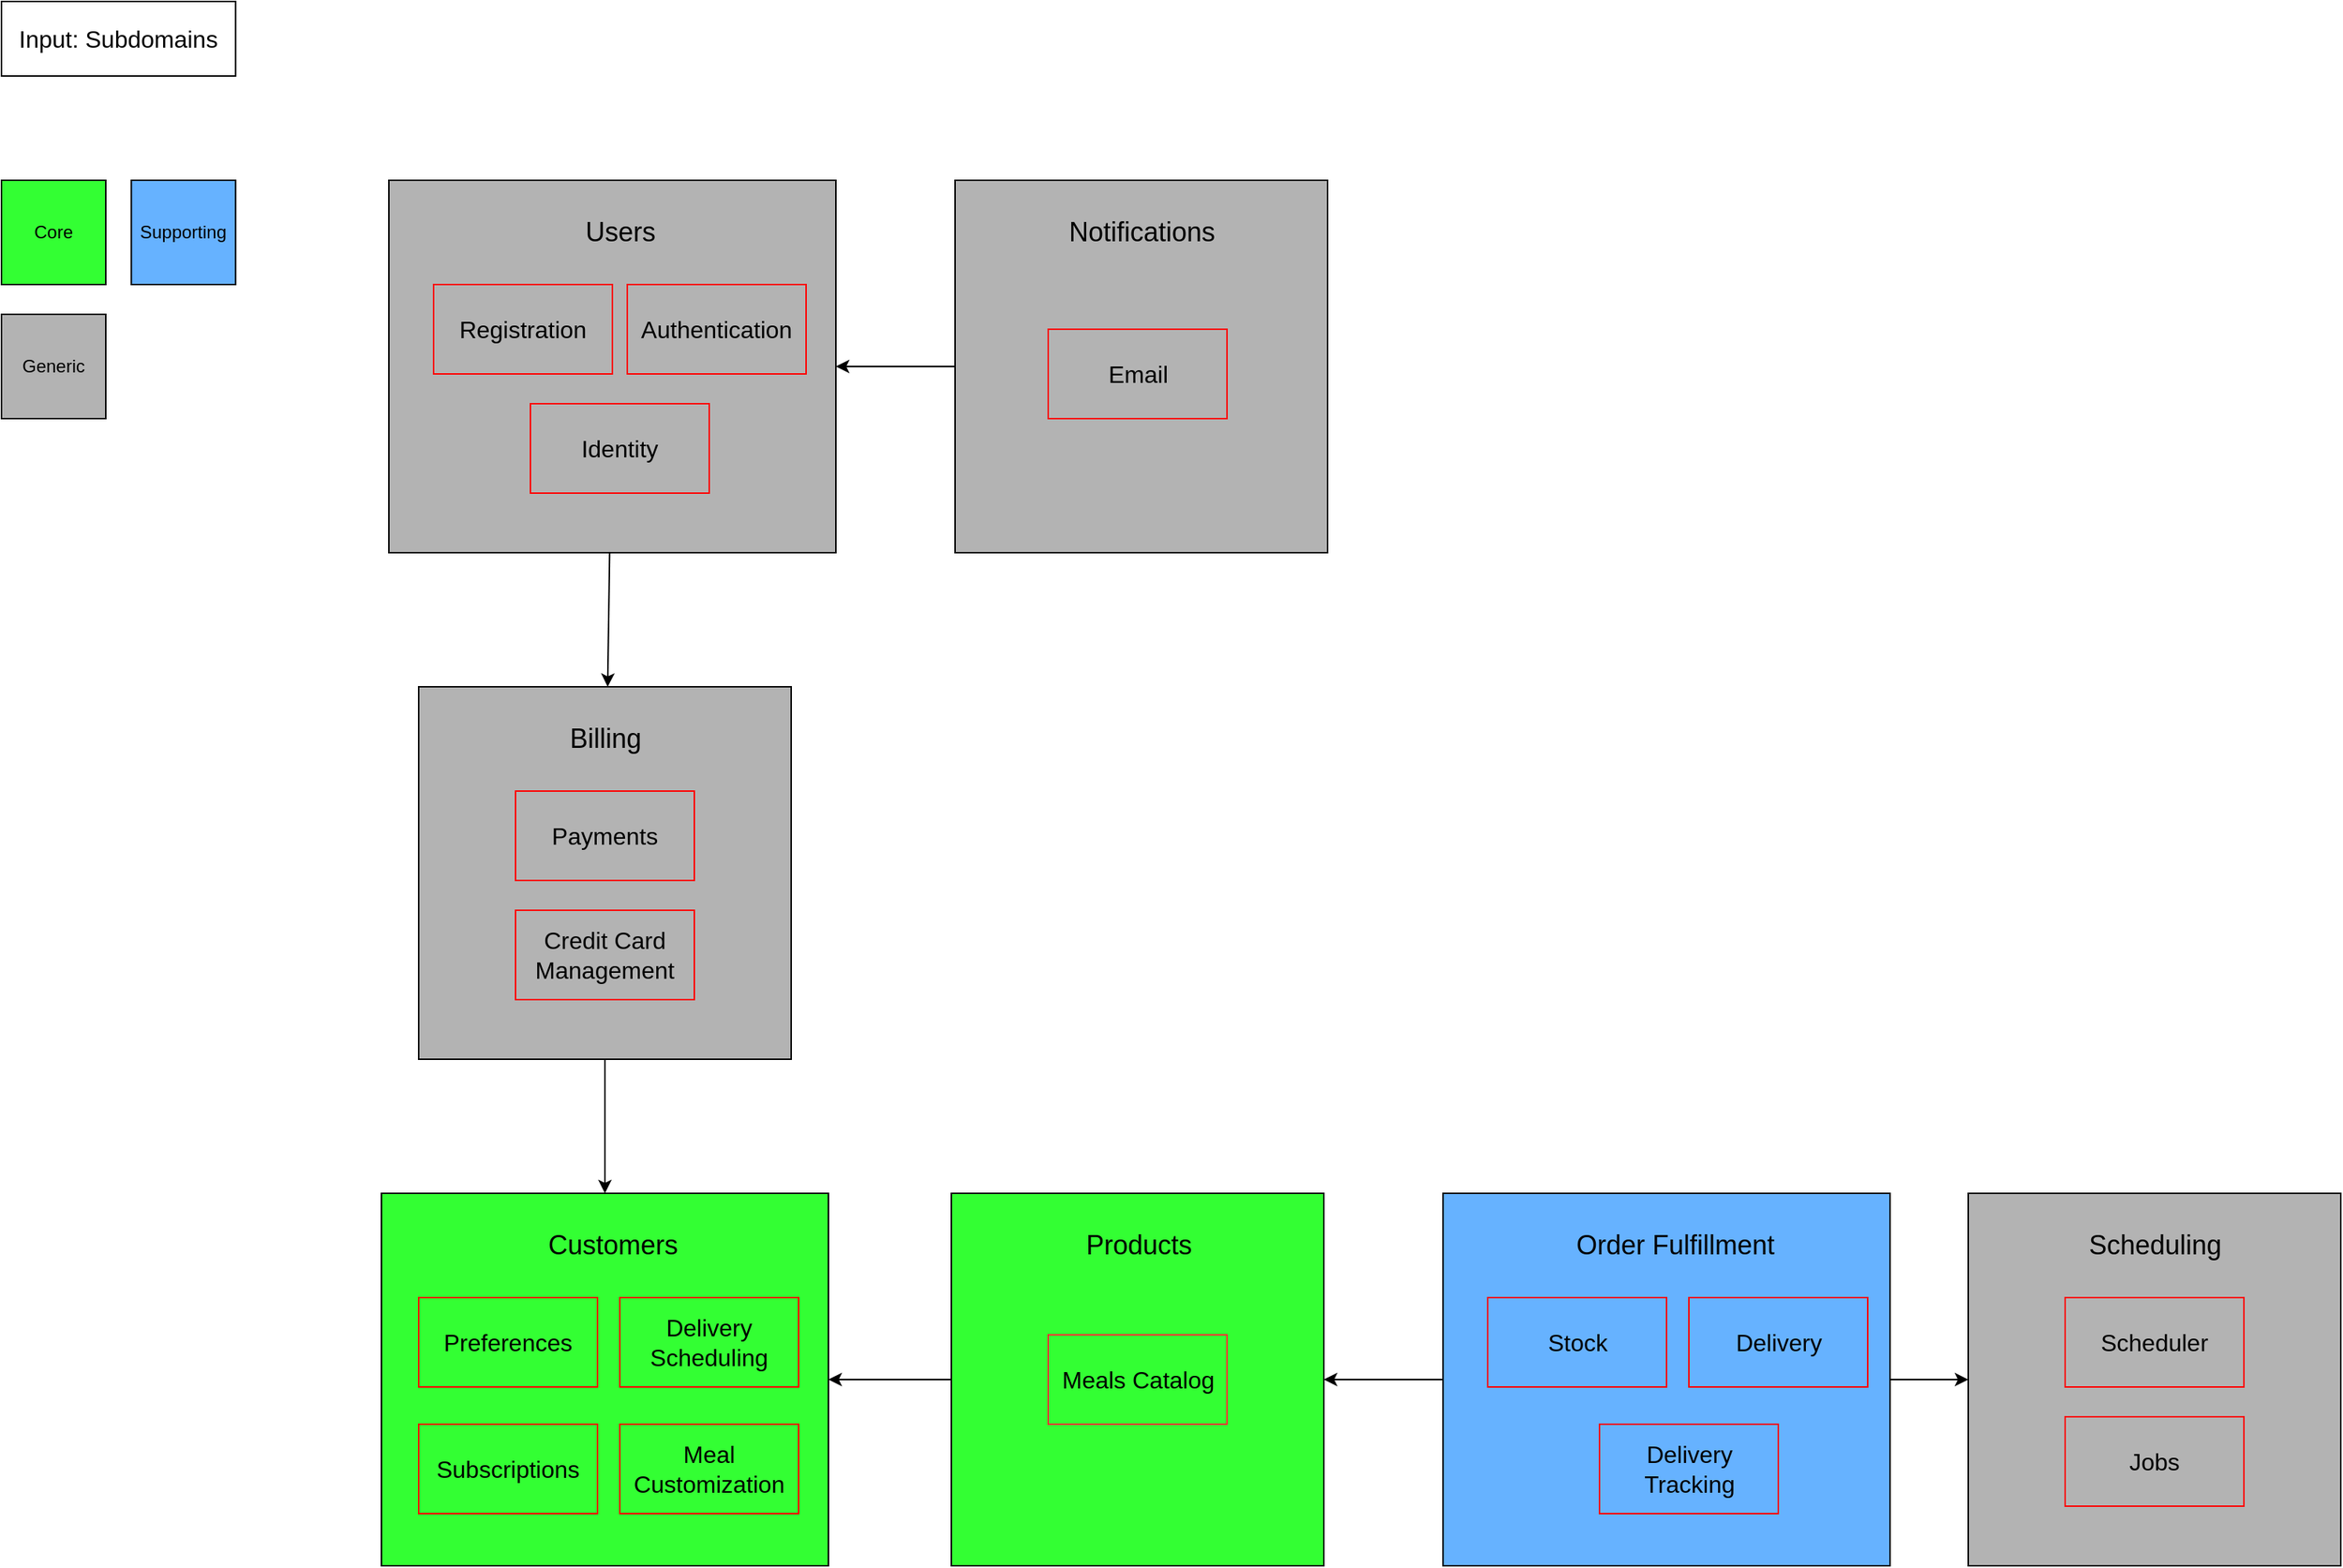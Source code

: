 <mxfile>
    <diagram id="xKqrUdzFJxG2WqbacUfO" name="Page-1">
        <mxGraphModel dx="1364" dy="769" grid="1" gridSize="10" guides="1" tooltips="1" connect="1" arrows="1" fold="1" page="1" pageScale="1" pageWidth="3300" pageHeight="4681" math="0" shadow="0">
            <root>
                <mxCell id="0"/>
                <mxCell id="1" parent="0"/>
                <mxCell id="2" value="&lt;font color=&quot;#000000&quot;&gt;Core&lt;/font&gt;" style="whiteSpace=wrap;html=1;fillColor=#33FF33;strokeColor=#000000;" parent="1" vertex="1">
                    <mxGeometry x="50" y="160" width="70" height="70" as="geometry"/>
                </mxCell>
                <mxCell id="3" value="&lt;font color=&quot;#000000&quot;&gt;Supporting&lt;/font&gt;" style="whiteSpace=wrap;html=1;fillColor=#66B2FF;strokeColor=#000000;" parent="1" vertex="1">
                    <mxGeometry x="137.14" y="160" width="70" height="70" as="geometry"/>
                </mxCell>
                <mxCell id="4" value="&lt;font color=&quot;#000000&quot;&gt;Generic&lt;/font&gt;" style="whiteSpace=wrap;html=1;fillColor=#B3B3B3;strokeColor=#000000;" parent="1" vertex="1">
                    <mxGeometry x="50" y="250" width="70" height="70" as="geometry"/>
                </mxCell>
                <mxCell id="18" value="&lt;p&gt;&lt;br&gt;&lt;/p&gt;" style="whiteSpace=wrap;html=1;fillColor=#B3B3B3;strokeColor=#000000;movable=1;resizable=1;rotatable=1;deletable=1;editable=1;connectable=1;" parent="1" vertex="1">
                    <mxGeometry x="1370" y="840" width="250" height="250" as="geometry"/>
                </mxCell>
                <mxCell id="19" value="&lt;font style=&quot;font-size: 18px;&quot; color=&quot;#000000&quot;&gt;Scheduling&lt;/font&gt;" style="text;html=1;align=center;verticalAlign=middle;resizable=1;points=[];autosize=1;strokeColor=none;fillColor=none;movable=1;rotatable=1;deletable=1;editable=1;connectable=1;" parent="1" vertex="1">
                    <mxGeometry x="1440" y="855" width="110" height="40" as="geometry"/>
                </mxCell>
                <mxCell id="20" value="&lt;font style=&quot;font-size: 16px;&quot; color=&quot;#000000&quot;&gt;Scheduler&lt;/font&gt;" style="whiteSpace=wrap;html=1;fontColor=#FFFFFF;fillColor=transparent;strokeColor=#FF0000;" parent="1" vertex="1">
                    <mxGeometry x="1435" y="910" width="120" height="60" as="geometry"/>
                </mxCell>
                <mxCell id="21" value="&lt;font style=&quot;font-size: 16px;&quot; color=&quot;#000000&quot;&gt;Jobs&lt;/font&gt;" style="whiteSpace=wrap;html=1;fontColor=#FFFFFF;fillColor=transparent;strokeColor=#FF0000;" parent="1" vertex="1">
                    <mxGeometry x="1435" y="990" width="120" height="60" as="geometry"/>
                </mxCell>
                <mxCell id="59" style="edgeStyle=none;html=1;exitX=0;exitY=0.5;exitDx=0;exitDy=0;entryX=1;entryY=0.5;entryDx=0;entryDy=0;fontSize=16;fontColor=#000000;" parent="1" target="41" edge="1">
                    <mxGeometry relative="1" as="geometry">
                        <mxPoint x="1032.5" y="965" as="sourcePoint"/>
                        <mxPoint x="970" y="965" as="targetPoint"/>
                    </mxGeometry>
                </mxCell>
                <mxCell id="60" value="" style="edgeStyle=none;html=1;fontSize=16;fontColor=#000000;" parent="1" source="33" target="18" edge="1">
                    <mxGeometry relative="1" as="geometry"/>
                </mxCell>
                <mxCell id="33" value="&lt;p&gt;&lt;br&gt;&lt;/p&gt;" style="whiteSpace=wrap;html=1;fillColor=#66B2FF;strokeColor=#000000;movable=1;resizable=1;rotatable=1;deletable=1;editable=1;connectable=1;" parent="1" vertex="1">
                    <mxGeometry x="1017.5" y="840" width="300" height="250" as="geometry"/>
                </mxCell>
                <mxCell id="34" value="&lt;font style=&quot;font-size: 18px;&quot; color=&quot;#000000&quot;&gt;Order Fulfillment&lt;/font&gt;" style="text;html=1;align=center;verticalAlign=middle;resizable=1;points=[];autosize=1;strokeColor=none;fillColor=none;movable=1;rotatable=1;deletable=1;editable=1;connectable=1;" parent="1" vertex="1">
                    <mxGeometry x="1092.5" y="855" width="160" height="40" as="geometry"/>
                </mxCell>
                <mxCell id="36" value="&lt;font style=&quot;font-size: 16px;&quot; color=&quot;#000000&quot;&gt;Delivery&lt;/font&gt;" style="whiteSpace=wrap;html=1;fontColor=#FFFFFF;fillColor=transparent;strokeColor=#FF0000;" parent="1" vertex="1">
                    <mxGeometry x="1182.5" y="910" width="120" height="60" as="geometry"/>
                </mxCell>
                <mxCell id="37" value="&lt;font style=&quot;font-size: 16px;&quot; color=&quot;#000000&quot;&gt;Stock&lt;/font&gt;" style="whiteSpace=wrap;html=1;fontColor=#FFFFFF;fillColor=transparent;strokeColor=#FF0000;" parent="1" vertex="1">
                    <mxGeometry x="1047.5" y="910" width="120" height="60" as="geometry"/>
                </mxCell>
                <mxCell id="38" value="&lt;font style=&quot;font-size: 16px;&quot; color=&quot;#000000&quot;&gt;Delivery Tracking&lt;/font&gt;" style="whiteSpace=wrap;html=1;fontColor=#FFFFFF;fillColor=transparent;strokeColor=#FF0000;" parent="1" vertex="1">
                    <mxGeometry x="1122.5" y="995" width="120" height="60" as="geometry"/>
                </mxCell>
                <mxCell id="67" style="edgeStyle=none;html=1;exitX=0;exitY=0.5;exitDx=0;exitDy=0;entryX=1;entryY=0.5;entryDx=0;entryDy=0;fontSize=16;fontColor=#000000;" parent="1" source="41" target="62" edge="1">
                    <mxGeometry relative="1" as="geometry"/>
                </mxCell>
                <mxCell id="41" value="&lt;p&gt;&lt;br&gt;&lt;/p&gt;" style="whiteSpace=wrap;html=1;fillColor=#33FF33;strokeColor=#000000;movable=1;resizable=1;rotatable=1;deletable=1;editable=1;connectable=1;container=0;" parent="1" vertex="1">
                    <mxGeometry x="687.5" y="840" width="250" height="250" as="geometry"/>
                </mxCell>
                <mxCell id="42" value="&lt;font style=&quot;font-size: 18px;&quot; color=&quot;#000000&quot;&gt;Products&lt;/font&gt;" style="text;html=1;align=center;verticalAlign=middle;resizable=1;points=[];autosize=1;strokeColor=none;fillColor=none;movable=1;rotatable=1;deletable=1;editable=1;connectable=1;container=0;" parent="1" vertex="1">
                    <mxGeometry x="767.5" y="855" width="90" height="40" as="geometry"/>
                </mxCell>
                <mxCell id="43" value="&lt;span style=&quot;color: rgb(0, 0, 0); font-size: 16px;&quot;&gt;Meals Catalog&lt;/span&gt;" style="whiteSpace=wrap;html=1;fontColor=#FFFFFF;fillColor=transparent;strokeColor=#FF3333;container=0;" parent="1" vertex="1">
                    <mxGeometry x="752.5" y="935" width="120" height="60" as="geometry"/>
                </mxCell>
                <mxCell id="73" value="" style="edgeStyle=none;html=1;" parent="1" source="50" target="68" edge="1">
                    <mxGeometry relative="1" as="geometry"/>
                </mxCell>
                <mxCell id="50" value="&lt;p&gt;&lt;br&gt;&lt;/p&gt;" style="whiteSpace=wrap;html=1;fillColor=#B3B3B3;strokeColor=#000000;movable=1;resizable=1;rotatable=1;deletable=1;editable=1;connectable=1;" parent="1" vertex="1">
                    <mxGeometry x="310" y="160" width="300" height="250" as="geometry"/>
                </mxCell>
                <mxCell id="51" value="&lt;font style=&quot;font-size: 18px;&quot; color=&quot;#000000&quot;&gt;Users&lt;/font&gt;" style="text;html=1;align=center;verticalAlign=middle;resizable=1;points=[];autosize=1;strokeColor=none;fillColor=none;movable=1;rotatable=1;deletable=1;editable=1;connectable=1;" parent="1" vertex="1">
                    <mxGeometry x="430" y="175" width="70" height="40" as="geometry"/>
                </mxCell>
                <mxCell id="52" value="&lt;font style=&quot;font-size: 16px;&quot; color=&quot;#000000&quot;&gt;Registration&lt;/font&gt;" style="whiteSpace=wrap;html=1;fontColor=#FFFFFF;fillColor=transparent;strokeColor=#FF0000;" parent="1" vertex="1">
                    <mxGeometry x="340" y="230" width="120" height="60" as="geometry"/>
                </mxCell>
                <mxCell id="53" value="&lt;font style=&quot;font-size: 16px;&quot; color=&quot;#000000&quot;&gt;Identity&lt;/font&gt;" style="whiteSpace=wrap;html=1;fontColor=#FFFFFF;fillColor=transparent;strokeColor=#FF0000;" parent="1" vertex="1">
                    <mxGeometry x="405" y="310" width="120" height="60" as="geometry"/>
                </mxCell>
                <mxCell id="54" value="&lt;font style=&quot;font-size: 16px;&quot; color=&quot;#000000&quot;&gt;Authentication&lt;/font&gt;" style="whiteSpace=wrap;html=1;fontColor=#FFFFFF;fillColor=transparent;strokeColor=#FF0000;" parent="1" vertex="1">
                    <mxGeometry x="470" y="230" width="120" height="60" as="geometry"/>
                </mxCell>
                <mxCell id="62" value="&lt;p&gt;&lt;br&gt;&lt;/p&gt;" style="whiteSpace=wrap;html=1;fillColor=#33FF33;strokeColor=#000000;movable=1;resizable=1;rotatable=1;deletable=1;editable=1;connectable=1;" parent="1" vertex="1">
                    <mxGeometry x="305" y="840" width="300" height="250" as="geometry"/>
                </mxCell>
                <mxCell id="63" value="&lt;font style=&quot;font-size: 18px;&quot; color=&quot;#000000&quot;&gt;Customers&lt;/font&gt;" style="text;html=1;align=center;verticalAlign=middle;resizable=1;points=[];autosize=1;strokeColor=none;fillColor=none;movable=1;rotatable=1;deletable=1;editable=1;connectable=1;" parent="1" vertex="1">
                    <mxGeometry x="405" y="855" width="110" height="40" as="geometry"/>
                </mxCell>
                <mxCell id="64" value="&lt;font style=&quot;font-size: 16px;&quot; color=&quot;#000000&quot;&gt;Delivery Scheduling&lt;/font&gt;" style="whiteSpace=wrap;html=1;fontColor=#FFFFFF;fillColor=transparent;strokeColor=#FF0000;" parent="1" vertex="1">
                    <mxGeometry x="465" y="910" width="120" height="60" as="geometry"/>
                </mxCell>
                <mxCell id="65" value="&lt;font style=&quot;font-size: 16px;&quot; color=&quot;#000000&quot;&gt;Preferences&lt;/font&gt;" style="whiteSpace=wrap;html=1;fontColor=#FFFFFF;fillColor=transparent;strokeColor=#FF0000;" parent="1" vertex="1">
                    <mxGeometry x="330" y="910" width="120" height="60" as="geometry"/>
                </mxCell>
                <mxCell id="66" value="&lt;font style=&quot;font-size: 16px;&quot; color=&quot;#000000&quot;&gt;Meal Customization&lt;/font&gt;" style="whiteSpace=wrap;html=1;fontColor=#FFFFFF;fillColor=transparent;strokeColor=#FF0000;" parent="1" vertex="1">
                    <mxGeometry x="465" y="995" width="120" height="60" as="geometry"/>
                </mxCell>
                <mxCell id="15" value="&lt;font style=&quot;font-size: 16px;&quot; color=&quot;#000000&quot;&gt;Subscriptions&lt;/font&gt;" style="whiteSpace=wrap;html=1;fontColor=#FFFFFF;fillColor=transparent;strokeColor=#FF0000;" parent="1" vertex="1">
                    <mxGeometry x="330" y="995" width="120" height="60" as="geometry"/>
                </mxCell>
                <mxCell id="72" style="edgeStyle=none;html=1;exitX=0.5;exitY=1;exitDx=0;exitDy=0;entryX=0.5;entryY=0;entryDx=0;entryDy=0;" parent="1" source="68" target="62" edge="1">
                    <mxGeometry relative="1" as="geometry"/>
                </mxCell>
                <mxCell id="68" value="&lt;p&gt;&lt;br&gt;&lt;/p&gt;" style="whiteSpace=wrap;html=1;fillColor=#B3B3B3;strokeColor=#000000;movable=1;resizable=1;rotatable=1;deletable=1;editable=1;connectable=1;" parent="1" vertex="1">
                    <mxGeometry x="330" y="500" width="250" height="250" as="geometry"/>
                </mxCell>
                <mxCell id="69" value="&lt;font style=&quot;font-size: 18px;&quot; color=&quot;#000000&quot;&gt;Billing&lt;/font&gt;" style="text;html=1;align=center;verticalAlign=middle;resizable=1;points=[];autosize=1;strokeColor=none;fillColor=none;movable=1;rotatable=1;deletable=1;editable=1;connectable=1;" parent="1" vertex="1">
                    <mxGeometry x="420" y="515" width="70" height="40" as="geometry"/>
                </mxCell>
                <mxCell id="70" value="&lt;font style=&quot;font-size: 16px;&quot; color=&quot;#000000&quot;&gt;Payments&lt;/font&gt;" style="whiteSpace=wrap;html=1;fontColor=#FFFFFF;fillColor=transparent;strokeColor=#FF0000;" parent="1" vertex="1">
                    <mxGeometry x="395" y="570" width="120" height="60" as="geometry"/>
                </mxCell>
                <mxCell id="71" value="&lt;font style=&quot;font-size: 16px;&quot; color=&quot;#000000&quot;&gt;Credit Card Management&lt;/font&gt;" style="whiteSpace=wrap;html=1;fontColor=#FFFFFF;fillColor=transparent;strokeColor=#FF0000;" parent="1" vertex="1">
                    <mxGeometry x="395" y="650" width="120" height="60" as="geometry"/>
                </mxCell>
                <mxCell id="84" style="edgeStyle=none;html=1;exitX=0;exitY=0.5;exitDx=0;exitDy=0;entryX=1;entryY=0.5;entryDx=0;entryDy=0;" parent="1" source="79" target="50" edge="1">
                    <mxGeometry relative="1" as="geometry"/>
                </mxCell>
                <mxCell id="79" value="&lt;p&gt;&lt;br&gt;&lt;/p&gt;" style="whiteSpace=wrap;html=1;fillColor=#B3B3B3;strokeColor=#000000;movable=1;resizable=1;rotatable=1;deletable=1;editable=1;connectable=1;" parent="1" vertex="1">
                    <mxGeometry x="690" y="160" width="250" height="250" as="geometry"/>
                </mxCell>
                <mxCell id="80" value="&lt;font style=&quot;font-size: 18px;&quot; color=&quot;#000000&quot;&gt;Notifications&lt;/font&gt;" style="text;html=1;align=center;verticalAlign=middle;resizable=1;points=[];autosize=1;strokeColor=none;fillColor=none;movable=1;rotatable=1;deletable=1;editable=1;connectable=1;" parent="1" vertex="1">
                    <mxGeometry x="755" y="175" width="120" height="40" as="geometry"/>
                </mxCell>
                <mxCell id="81" value="&lt;font style=&quot;font-size: 16px;&quot; color=&quot;#000000&quot;&gt;Email&lt;/font&gt;" style="whiteSpace=wrap;html=1;fontColor=#FFFFFF;fillColor=transparent;strokeColor=#FF0000;" parent="1" vertex="1">
                    <mxGeometry x="752.5" y="260" width="120" height="60" as="geometry"/>
                </mxCell>
                <object label="&lt;font style=&quot;font-size: 16px;&quot;&gt;Input: Subdomains&lt;/font&gt;" hedietLinkedDataV1_path="../../1-problem/2-subdomains.md" id="89">
                    <mxCell style="whiteSpace=wrap;html=1;fontSize=16;" parent="1" vertex="1">
                        <mxGeometry x="50" y="40" width="157.14" height="50" as="geometry"/>
                    </mxCell>
                </object>
            </root>
        </mxGraphModel>
    </diagram>
</mxfile>
